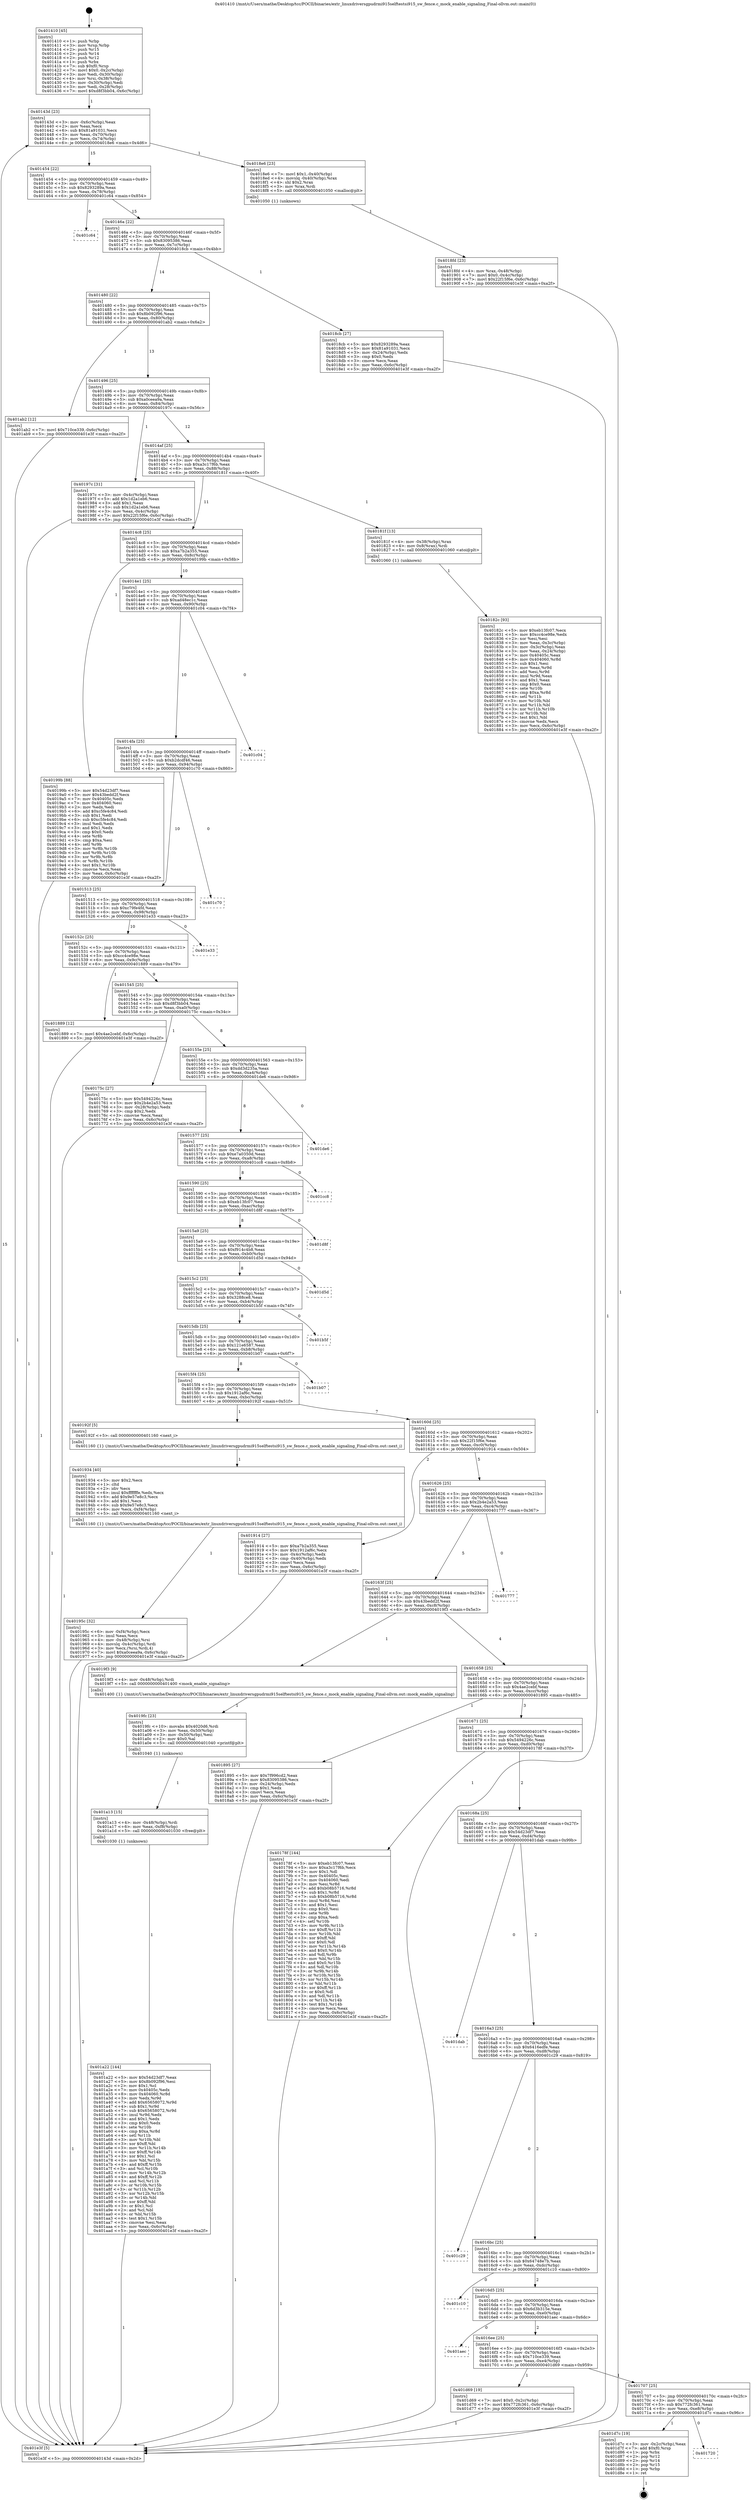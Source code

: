 digraph "0x401410" {
  label = "0x401410 (/mnt/c/Users/mathe/Desktop/tcc/POCII/binaries/extr_linuxdriversgpudrmi915selftestsi915_sw_fence.c_mock_enable_signaling_Final-ollvm.out::main(0))"
  labelloc = "t"
  node[shape=record]

  Entry [label="",width=0.3,height=0.3,shape=circle,fillcolor=black,style=filled]
  "0x40143d" [label="{
     0x40143d [23]\l
     | [instrs]\l
     &nbsp;&nbsp;0x40143d \<+3\>: mov -0x6c(%rbp),%eax\l
     &nbsp;&nbsp;0x401440 \<+2\>: mov %eax,%ecx\l
     &nbsp;&nbsp;0x401442 \<+6\>: sub $0x81a91031,%ecx\l
     &nbsp;&nbsp;0x401448 \<+3\>: mov %eax,-0x70(%rbp)\l
     &nbsp;&nbsp;0x40144b \<+3\>: mov %ecx,-0x74(%rbp)\l
     &nbsp;&nbsp;0x40144e \<+6\>: je 00000000004018e6 \<main+0x4d6\>\l
  }"]
  "0x4018e6" [label="{
     0x4018e6 [23]\l
     | [instrs]\l
     &nbsp;&nbsp;0x4018e6 \<+7\>: movl $0x1,-0x40(%rbp)\l
     &nbsp;&nbsp;0x4018ed \<+4\>: movslq -0x40(%rbp),%rax\l
     &nbsp;&nbsp;0x4018f1 \<+4\>: shl $0x2,%rax\l
     &nbsp;&nbsp;0x4018f5 \<+3\>: mov %rax,%rdi\l
     &nbsp;&nbsp;0x4018f8 \<+5\>: call 0000000000401050 \<malloc@plt\>\l
     | [calls]\l
     &nbsp;&nbsp;0x401050 \{1\} (unknown)\l
  }"]
  "0x401454" [label="{
     0x401454 [22]\l
     | [instrs]\l
     &nbsp;&nbsp;0x401454 \<+5\>: jmp 0000000000401459 \<main+0x49\>\l
     &nbsp;&nbsp;0x401459 \<+3\>: mov -0x70(%rbp),%eax\l
     &nbsp;&nbsp;0x40145c \<+5\>: sub $0x8293289a,%eax\l
     &nbsp;&nbsp;0x401461 \<+3\>: mov %eax,-0x78(%rbp)\l
     &nbsp;&nbsp;0x401464 \<+6\>: je 0000000000401c64 \<main+0x854\>\l
  }"]
  Exit [label="",width=0.3,height=0.3,shape=circle,fillcolor=black,style=filled,peripheries=2]
  "0x401c64" [label="{
     0x401c64\l
  }", style=dashed]
  "0x40146a" [label="{
     0x40146a [22]\l
     | [instrs]\l
     &nbsp;&nbsp;0x40146a \<+5\>: jmp 000000000040146f \<main+0x5f\>\l
     &nbsp;&nbsp;0x40146f \<+3\>: mov -0x70(%rbp),%eax\l
     &nbsp;&nbsp;0x401472 \<+5\>: sub $0x83095386,%eax\l
     &nbsp;&nbsp;0x401477 \<+3\>: mov %eax,-0x7c(%rbp)\l
     &nbsp;&nbsp;0x40147a \<+6\>: je 00000000004018cb \<main+0x4bb\>\l
  }"]
  "0x401720" [label="{
     0x401720\l
  }", style=dashed]
  "0x4018cb" [label="{
     0x4018cb [27]\l
     | [instrs]\l
     &nbsp;&nbsp;0x4018cb \<+5\>: mov $0x8293289a,%eax\l
     &nbsp;&nbsp;0x4018d0 \<+5\>: mov $0x81a91031,%ecx\l
     &nbsp;&nbsp;0x4018d5 \<+3\>: mov -0x24(%rbp),%edx\l
     &nbsp;&nbsp;0x4018d8 \<+3\>: cmp $0x0,%edx\l
     &nbsp;&nbsp;0x4018db \<+3\>: cmove %ecx,%eax\l
     &nbsp;&nbsp;0x4018de \<+3\>: mov %eax,-0x6c(%rbp)\l
     &nbsp;&nbsp;0x4018e1 \<+5\>: jmp 0000000000401e3f \<main+0xa2f\>\l
  }"]
  "0x401480" [label="{
     0x401480 [22]\l
     | [instrs]\l
     &nbsp;&nbsp;0x401480 \<+5\>: jmp 0000000000401485 \<main+0x75\>\l
     &nbsp;&nbsp;0x401485 \<+3\>: mov -0x70(%rbp),%eax\l
     &nbsp;&nbsp;0x401488 \<+5\>: sub $0x8b092f96,%eax\l
     &nbsp;&nbsp;0x40148d \<+3\>: mov %eax,-0x80(%rbp)\l
     &nbsp;&nbsp;0x401490 \<+6\>: je 0000000000401ab2 \<main+0x6a2\>\l
  }"]
  "0x401d7c" [label="{
     0x401d7c [19]\l
     | [instrs]\l
     &nbsp;&nbsp;0x401d7c \<+3\>: mov -0x2c(%rbp),%eax\l
     &nbsp;&nbsp;0x401d7f \<+7\>: add $0xf0,%rsp\l
     &nbsp;&nbsp;0x401d86 \<+1\>: pop %rbx\l
     &nbsp;&nbsp;0x401d87 \<+2\>: pop %r12\l
     &nbsp;&nbsp;0x401d89 \<+2\>: pop %r14\l
     &nbsp;&nbsp;0x401d8b \<+2\>: pop %r15\l
     &nbsp;&nbsp;0x401d8d \<+1\>: pop %rbp\l
     &nbsp;&nbsp;0x401d8e \<+1\>: ret\l
  }"]
  "0x401ab2" [label="{
     0x401ab2 [12]\l
     | [instrs]\l
     &nbsp;&nbsp;0x401ab2 \<+7\>: movl $0x710ce339,-0x6c(%rbp)\l
     &nbsp;&nbsp;0x401ab9 \<+5\>: jmp 0000000000401e3f \<main+0xa2f\>\l
  }"]
  "0x401496" [label="{
     0x401496 [25]\l
     | [instrs]\l
     &nbsp;&nbsp;0x401496 \<+5\>: jmp 000000000040149b \<main+0x8b\>\l
     &nbsp;&nbsp;0x40149b \<+3\>: mov -0x70(%rbp),%eax\l
     &nbsp;&nbsp;0x40149e \<+5\>: sub $0xa0ceea9a,%eax\l
     &nbsp;&nbsp;0x4014a3 \<+6\>: mov %eax,-0x84(%rbp)\l
     &nbsp;&nbsp;0x4014a9 \<+6\>: je 000000000040197c \<main+0x56c\>\l
  }"]
  "0x401707" [label="{
     0x401707 [25]\l
     | [instrs]\l
     &nbsp;&nbsp;0x401707 \<+5\>: jmp 000000000040170c \<main+0x2fc\>\l
     &nbsp;&nbsp;0x40170c \<+3\>: mov -0x70(%rbp),%eax\l
     &nbsp;&nbsp;0x40170f \<+5\>: sub $0x772fc361,%eax\l
     &nbsp;&nbsp;0x401714 \<+6\>: mov %eax,-0xe8(%rbp)\l
     &nbsp;&nbsp;0x40171a \<+6\>: je 0000000000401d7c \<main+0x96c\>\l
  }"]
  "0x40197c" [label="{
     0x40197c [31]\l
     | [instrs]\l
     &nbsp;&nbsp;0x40197c \<+3\>: mov -0x4c(%rbp),%eax\l
     &nbsp;&nbsp;0x40197f \<+5\>: add $0x1d2a1eb6,%eax\l
     &nbsp;&nbsp;0x401984 \<+3\>: add $0x1,%eax\l
     &nbsp;&nbsp;0x401987 \<+5\>: sub $0x1d2a1eb6,%eax\l
     &nbsp;&nbsp;0x40198c \<+3\>: mov %eax,-0x4c(%rbp)\l
     &nbsp;&nbsp;0x40198f \<+7\>: movl $0x22f15f6e,-0x6c(%rbp)\l
     &nbsp;&nbsp;0x401996 \<+5\>: jmp 0000000000401e3f \<main+0xa2f\>\l
  }"]
  "0x4014af" [label="{
     0x4014af [25]\l
     | [instrs]\l
     &nbsp;&nbsp;0x4014af \<+5\>: jmp 00000000004014b4 \<main+0xa4\>\l
     &nbsp;&nbsp;0x4014b4 \<+3\>: mov -0x70(%rbp),%eax\l
     &nbsp;&nbsp;0x4014b7 \<+5\>: sub $0xa3c17f6b,%eax\l
     &nbsp;&nbsp;0x4014bc \<+6\>: mov %eax,-0x88(%rbp)\l
     &nbsp;&nbsp;0x4014c2 \<+6\>: je 000000000040181f \<main+0x40f\>\l
  }"]
  "0x401d69" [label="{
     0x401d69 [19]\l
     | [instrs]\l
     &nbsp;&nbsp;0x401d69 \<+7\>: movl $0x0,-0x2c(%rbp)\l
     &nbsp;&nbsp;0x401d70 \<+7\>: movl $0x772fc361,-0x6c(%rbp)\l
     &nbsp;&nbsp;0x401d77 \<+5\>: jmp 0000000000401e3f \<main+0xa2f\>\l
  }"]
  "0x40181f" [label="{
     0x40181f [13]\l
     | [instrs]\l
     &nbsp;&nbsp;0x40181f \<+4\>: mov -0x38(%rbp),%rax\l
     &nbsp;&nbsp;0x401823 \<+4\>: mov 0x8(%rax),%rdi\l
     &nbsp;&nbsp;0x401827 \<+5\>: call 0000000000401060 \<atoi@plt\>\l
     | [calls]\l
     &nbsp;&nbsp;0x401060 \{1\} (unknown)\l
  }"]
  "0x4014c8" [label="{
     0x4014c8 [25]\l
     | [instrs]\l
     &nbsp;&nbsp;0x4014c8 \<+5\>: jmp 00000000004014cd \<main+0xbd\>\l
     &nbsp;&nbsp;0x4014cd \<+3\>: mov -0x70(%rbp),%eax\l
     &nbsp;&nbsp;0x4014d0 \<+5\>: sub $0xa7b2a355,%eax\l
     &nbsp;&nbsp;0x4014d5 \<+6\>: mov %eax,-0x8c(%rbp)\l
     &nbsp;&nbsp;0x4014db \<+6\>: je 000000000040199b \<main+0x58b\>\l
  }"]
  "0x4016ee" [label="{
     0x4016ee [25]\l
     | [instrs]\l
     &nbsp;&nbsp;0x4016ee \<+5\>: jmp 00000000004016f3 \<main+0x2e3\>\l
     &nbsp;&nbsp;0x4016f3 \<+3\>: mov -0x70(%rbp),%eax\l
     &nbsp;&nbsp;0x4016f6 \<+5\>: sub $0x710ce339,%eax\l
     &nbsp;&nbsp;0x4016fb \<+6\>: mov %eax,-0xe4(%rbp)\l
     &nbsp;&nbsp;0x401701 \<+6\>: je 0000000000401d69 \<main+0x959\>\l
  }"]
  "0x40199b" [label="{
     0x40199b [88]\l
     | [instrs]\l
     &nbsp;&nbsp;0x40199b \<+5\>: mov $0x54d23df7,%eax\l
     &nbsp;&nbsp;0x4019a0 \<+5\>: mov $0x43bedd2f,%ecx\l
     &nbsp;&nbsp;0x4019a5 \<+7\>: mov 0x40405c,%edx\l
     &nbsp;&nbsp;0x4019ac \<+7\>: mov 0x404060,%esi\l
     &nbsp;&nbsp;0x4019b3 \<+2\>: mov %edx,%edi\l
     &nbsp;&nbsp;0x4019b5 \<+6\>: add $0xc5fe4c84,%edi\l
     &nbsp;&nbsp;0x4019bb \<+3\>: sub $0x1,%edi\l
     &nbsp;&nbsp;0x4019be \<+6\>: sub $0xc5fe4c84,%edi\l
     &nbsp;&nbsp;0x4019c4 \<+3\>: imul %edi,%edx\l
     &nbsp;&nbsp;0x4019c7 \<+3\>: and $0x1,%edx\l
     &nbsp;&nbsp;0x4019ca \<+3\>: cmp $0x0,%edx\l
     &nbsp;&nbsp;0x4019cd \<+4\>: sete %r8b\l
     &nbsp;&nbsp;0x4019d1 \<+3\>: cmp $0xa,%esi\l
     &nbsp;&nbsp;0x4019d4 \<+4\>: setl %r9b\l
     &nbsp;&nbsp;0x4019d8 \<+3\>: mov %r8b,%r10b\l
     &nbsp;&nbsp;0x4019db \<+3\>: and %r9b,%r10b\l
     &nbsp;&nbsp;0x4019de \<+3\>: xor %r9b,%r8b\l
     &nbsp;&nbsp;0x4019e1 \<+3\>: or %r8b,%r10b\l
     &nbsp;&nbsp;0x4019e4 \<+4\>: test $0x1,%r10b\l
     &nbsp;&nbsp;0x4019e8 \<+3\>: cmovne %ecx,%eax\l
     &nbsp;&nbsp;0x4019eb \<+3\>: mov %eax,-0x6c(%rbp)\l
     &nbsp;&nbsp;0x4019ee \<+5\>: jmp 0000000000401e3f \<main+0xa2f\>\l
  }"]
  "0x4014e1" [label="{
     0x4014e1 [25]\l
     | [instrs]\l
     &nbsp;&nbsp;0x4014e1 \<+5\>: jmp 00000000004014e6 \<main+0xd6\>\l
     &nbsp;&nbsp;0x4014e6 \<+3\>: mov -0x70(%rbp),%eax\l
     &nbsp;&nbsp;0x4014e9 \<+5\>: sub $0xad48ec1c,%eax\l
     &nbsp;&nbsp;0x4014ee \<+6\>: mov %eax,-0x90(%rbp)\l
     &nbsp;&nbsp;0x4014f4 \<+6\>: je 0000000000401c04 \<main+0x7f4\>\l
  }"]
  "0x401aec" [label="{
     0x401aec\l
  }", style=dashed]
  "0x401c04" [label="{
     0x401c04\l
  }", style=dashed]
  "0x4014fa" [label="{
     0x4014fa [25]\l
     | [instrs]\l
     &nbsp;&nbsp;0x4014fa \<+5\>: jmp 00000000004014ff \<main+0xef\>\l
     &nbsp;&nbsp;0x4014ff \<+3\>: mov -0x70(%rbp),%eax\l
     &nbsp;&nbsp;0x401502 \<+5\>: sub $0xb2dcdf46,%eax\l
     &nbsp;&nbsp;0x401507 \<+6\>: mov %eax,-0x94(%rbp)\l
     &nbsp;&nbsp;0x40150d \<+6\>: je 0000000000401c70 \<main+0x860\>\l
  }"]
  "0x4016d5" [label="{
     0x4016d5 [25]\l
     | [instrs]\l
     &nbsp;&nbsp;0x4016d5 \<+5\>: jmp 00000000004016da \<main+0x2ca\>\l
     &nbsp;&nbsp;0x4016da \<+3\>: mov -0x70(%rbp),%eax\l
     &nbsp;&nbsp;0x4016dd \<+5\>: sub $0x6d3b315e,%eax\l
     &nbsp;&nbsp;0x4016e2 \<+6\>: mov %eax,-0xe0(%rbp)\l
     &nbsp;&nbsp;0x4016e8 \<+6\>: je 0000000000401aec \<main+0x6dc\>\l
  }"]
  "0x401c70" [label="{
     0x401c70\l
  }", style=dashed]
  "0x401513" [label="{
     0x401513 [25]\l
     | [instrs]\l
     &nbsp;&nbsp;0x401513 \<+5\>: jmp 0000000000401518 \<main+0x108\>\l
     &nbsp;&nbsp;0x401518 \<+3\>: mov -0x70(%rbp),%eax\l
     &nbsp;&nbsp;0x40151b \<+5\>: sub $0xc79fe4fd,%eax\l
     &nbsp;&nbsp;0x401520 \<+6\>: mov %eax,-0x98(%rbp)\l
     &nbsp;&nbsp;0x401526 \<+6\>: je 0000000000401e33 \<main+0xa23\>\l
  }"]
  "0x401c10" [label="{
     0x401c10\l
  }", style=dashed]
  "0x401e33" [label="{
     0x401e33\l
  }", style=dashed]
  "0x40152c" [label="{
     0x40152c [25]\l
     | [instrs]\l
     &nbsp;&nbsp;0x40152c \<+5\>: jmp 0000000000401531 \<main+0x121\>\l
     &nbsp;&nbsp;0x401531 \<+3\>: mov -0x70(%rbp),%eax\l
     &nbsp;&nbsp;0x401534 \<+5\>: sub $0xcc4ce98e,%eax\l
     &nbsp;&nbsp;0x401539 \<+6\>: mov %eax,-0x9c(%rbp)\l
     &nbsp;&nbsp;0x40153f \<+6\>: je 0000000000401889 \<main+0x479\>\l
  }"]
  "0x4016bc" [label="{
     0x4016bc [25]\l
     | [instrs]\l
     &nbsp;&nbsp;0x4016bc \<+5\>: jmp 00000000004016c1 \<main+0x2b1\>\l
     &nbsp;&nbsp;0x4016c1 \<+3\>: mov -0x70(%rbp),%eax\l
     &nbsp;&nbsp;0x4016c4 \<+5\>: sub $0x64748e7b,%eax\l
     &nbsp;&nbsp;0x4016c9 \<+6\>: mov %eax,-0xdc(%rbp)\l
     &nbsp;&nbsp;0x4016cf \<+6\>: je 0000000000401c10 \<main+0x800\>\l
  }"]
  "0x401889" [label="{
     0x401889 [12]\l
     | [instrs]\l
     &nbsp;&nbsp;0x401889 \<+7\>: movl $0x4ae2cebf,-0x6c(%rbp)\l
     &nbsp;&nbsp;0x401890 \<+5\>: jmp 0000000000401e3f \<main+0xa2f\>\l
  }"]
  "0x401545" [label="{
     0x401545 [25]\l
     | [instrs]\l
     &nbsp;&nbsp;0x401545 \<+5\>: jmp 000000000040154a \<main+0x13a\>\l
     &nbsp;&nbsp;0x40154a \<+3\>: mov -0x70(%rbp),%eax\l
     &nbsp;&nbsp;0x40154d \<+5\>: sub $0xd8f3bb04,%eax\l
     &nbsp;&nbsp;0x401552 \<+6\>: mov %eax,-0xa0(%rbp)\l
     &nbsp;&nbsp;0x401558 \<+6\>: je 000000000040175c \<main+0x34c\>\l
  }"]
  "0x401c29" [label="{
     0x401c29\l
  }", style=dashed]
  "0x40175c" [label="{
     0x40175c [27]\l
     | [instrs]\l
     &nbsp;&nbsp;0x40175c \<+5\>: mov $0x5494226c,%eax\l
     &nbsp;&nbsp;0x401761 \<+5\>: mov $0x2b4e2a53,%ecx\l
     &nbsp;&nbsp;0x401766 \<+3\>: mov -0x28(%rbp),%edx\l
     &nbsp;&nbsp;0x401769 \<+3\>: cmp $0x2,%edx\l
     &nbsp;&nbsp;0x40176c \<+3\>: cmovne %ecx,%eax\l
     &nbsp;&nbsp;0x40176f \<+3\>: mov %eax,-0x6c(%rbp)\l
     &nbsp;&nbsp;0x401772 \<+5\>: jmp 0000000000401e3f \<main+0xa2f\>\l
  }"]
  "0x40155e" [label="{
     0x40155e [25]\l
     | [instrs]\l
     &nbsp;&nbsp;0x40155e \<+5\>: jmp 0000000000401563 \<main+0x153\>\l
     &nbsp;&nbsp;0x401563 \<+3\>: mov -0x70(%rbp),%eax\l
     &nbsp;&nbsp;0x401566 \<+5\>: sub $0xdd3d235a,%eax\l
     &nbsp;&nbsp;0x40156b \<+6\>: mov %eax,-0xa4(%rbp)\l
     &nbsp;&nbsp;0x401571 \<+6\>: je 0000000000401de6 \<main+0x9d6\>\l
  }"]
  "0x401e3f" [label="{
     0x401e3f [5]\l
     | [instrs]\l
     &nbsp;&nbsp;0x401e3f \<+5\>: jmp 000000000040143d \<main+0x2d\>\l
  }"]
  "0x401410" [label="{
     0x401410 [45]\l
     | [instrs]\l
     &nbsp;&nbsp;0x401410 \<+1\>: push %rbp\l
     &nbsp;&nbsp;0x401411 \<+3\>: mov %rsp,%rbp\l
     &nbsp;&nbsp;0x401414 \<+2\>: push %r15\l
     &nbsp;&nbsp;0x401416 \<+2\>: push %r14\l
     &nbsp;&nbsp;0x401418 \<+2\>: push %r12\l
     &nbsp;&nbsp;0x40141a \<+1\>: push %rbx\l
     &nbsp;&nbsp;0x40141b \<+7\>: sub $0xf0,%rsp\l
     &nbsp;&nbsp;0x401422 \<+7\>: movl $0x0,-0x2c(%rbp)\l
     &nbsp;&nbsp;0x401429 \<+3\>: mov %edi,-0x30(%rbp)\l
     &nbsp;&nbsp;0x40142c \<+4\>: mov %rsi,-0x38(%rbp)\l
     &nbsp;&nbsp;0x401430 \<+3\>: mov -0x30(%rbp),%edi\l
     &nbsp;&nbsp;0x401433 \<+3\>: mov %edi,-0x28(%rbp)\l
     &nbsp;&nbsp;0x401436 \<+7\>: movl $0xd8f3bb04,-0x6c(%rbp)\l
  }"]
  "0x4016a3" [label="{
     0x4016a3 [25]\l
     | [instrs]\l
     &nbsp;&nbsp;0x4016a3 \<+5\>: jmp 00000000004016a8 \<main+0x298\>\l
     &nbsp;&nbsp;0x4016a8 \<+3\>: mov -0x70(%rbp),%eax\l
     &nbsp;&nbsp;0x4016ab \<+5\>: sub $0x6416edfe,%eax\l
     &nbsp;&nbsp;0x4016b0 \<+6\>: mov %eax,-0xd8(%rbp)\l
     &nbsp;&nbsp;0x4016b6 \<+6\>: je 0000000000401c29 \<main+0x819\>\l
  }"]
  "0x401de6" [label="{
     0x401de6\l
  }", style=dashed]
  "0x401577" [label="{
     0x401577 [25]\l
     | [instrs]\l
     &nbsp;&nbsp;0x401577 \<+5\>: jmp 000000000040157c \<main+0x16c\>\l
     &nbsp;&nbsp;0x40157c \<+3\>: mov -0x70(%rbp),%eax\l
     &nbsp;&nbsp;0x40157f \<+5\>: sub $0xe7a0350d,%eax\l
     &nbsp;&nbsp;0x401584 \<+6\>: mov %eax,-0xa8(%rbp)\l
     &nbsp;&nbsp;0x40158a \<+6\>: je 0000000000401cc8 \<main+0x8b8\>\l
  }"]
  "0x401dab" [label="{
     0x401dab\l
  }", style=dashed]
  "0x401cc8" [label="{
     0x401cc8\l
  }", style=dashed]
  "0x401590" [label="{
     0x401590 [25]\l
     | [instrs]\l
     &nbsp;&nbsp;0x401590 \<+5\>: jmp 0000000000401595 \<main+0x185\>\l
     &nbsp;&nbsp;0x401595 \<+3\>: mov -0x70(%rbp),%eax\l
     &nbsp;&nbsp;0x401598 \<+5\>: sub $0xeb13fc07,%eax\l
     &nbsp;&nbsp;0x40159d \<+6\>: mov %eax,-0xac(%rbp)\l
     &nbsp;&nbsp;0x4015a3 \<+6\>: je 0000000000401d8f \<main+0x97f\>\l
  }"]
  "0x401a22" [label="{
     0x401a22 [144]\l
     | [instrs]\l
     &nbsp;&nbsp;0x401a22 \<+5\>: mov $0x54d23df7,%eax\l
     &nbsp;&nbsp;0x401a27 \<+5\>: mov $0x8b092f96,%esi\l
     &nbsp;&nbsp;0x401a2c \<+2\>: mov $0x1,%cl\l
     &nbsp;&nbsp;0x401a2e \<+7\>: mov 0x40405c,%edx\l
     &nbsp;&nbsp;0x401a35 \<+8\>: mov 0x404060,%r8d\l
     &nbsp;&nbsp;0x401a3d \<+3\>: mov %edx,%r9d\l
     &nbsp;&nbsp;0x401a40 \<+7\>: add $0x65658072,%r9d\l
     &nbsp;&nbsp;0x401a47 \<+4\>: sub $0x1,%r9d\l
     &nbsp;&nbsp;0x401a4b \<+7\>: sub $0x65658072,%r9d\l
     &nbsp;&nbsp;0x401a52 \<+4\>: imul %r9d,%edx\l
     &nbsp;&nbsp;0x401a56 \<+3\>: and $0x1,%edx\l
     &nbsp;&nbsp;0x401a59 \<+3\>: cmp $0x0,%edx\l
     &nbsp;&nbsp;0x401a5c \<+4\>: sete %r10b\l
     &nbsp;&nbsp;0x401a60 \<+4\>: cmp $0xa,%r8d\l
     &nbsp;&nbsp;0x401a64 \<+4\>: setl %r11b\l
     &nbsp;&nbsp;0x401a68 \<+3\>: mov %r10b,%bl\l
     &nbsp;&nbsp;0x401a6b \<+3\>: xor $0xff,%bl\l
     &nbsp;&nbsp;0x401a6e \<+3\>: mov %r11b,%r14b\l
     &nbsp;&nbsp;0x401a71 \<+4\>: xor $0xff,%r14b\l
     &nbsp;&nbsp;0x401a75 \<+3\>: xor $0x1,%cl\l
     &nbsp;&nbsp;0x401a78 \<+3\>: mov %bl,%r15b\l
     &nbsp;&nbsp;0x401a7b \<+4\>: and $0xff,%r15b\l
     &nbsp;&nbsp;0x401a7f \<+3\>: and %cl,%r10b\l
     &nbsp;&nbsp;0x401a82 \<+3\>: mov %r14b,%r12b\l
     &nbsp;&nbsp;0x401a85 \<+4\>: and $0xff,%r12b\l
     &nbsp;&nbsp;0x401a89 \<+3\>: and %cl,%r11b\l
     &nbsp;&nbsp;0x401a8c \<+3\>: or %r10b,%r15b\l
     &nbsp;&nbsp;0x401a8f \<+3\>: or %r11b,%r12b\l
     &nbsp;&nbsp;0x401a92 \<+3\>: xor %r12b,%r15b\l
     &nbsp;&nbsp;0x401a95 \<+3\>: or %r14b,%bl\l
     &nbsp;&nbsp;0x401a98 \<+3\>: xor $0xff,%bl\l
     &nbsp;&nbsp;0x401a9b \<+3\>: or $0x1,%cl\l
     &nbsp;&nbsp;0x401a9e \<+2\>: and %cl,%bl\l
     &nbsp;&nbsp;0x401aa0 \<+3\>: or %bl,%r15b\l
     &nbsp;&nbsp;0x401aa3 \<+4\>: test $0x1,%r15b\l
     &nbsp;&nbsp;0x401aa7 \<+3\>: cmovne %esi,%eax\l
     &nbsp;&nbsp;0x401aaa \<+3\>: mov %eax,-0x6c(%rbp)\l
     &nbsp;&nbsp;0x401aad \<+5\>: jmp 0000000000401e3f \<main+0xa2f\>\l
  }"]
  "0x401d8f" [label="{
     0x401d8f\l
  }", style=dashed]
  "0x4015a9" [label="{
     0x4015a9 [25]\l
     | [instrs]\l
     &nbsp;&nbsp;0x4015a9 \<+5\>: jmp 00000000004015ae \<main+0x19e\>\l
     &nbsp;&nbsp;0x4015ae \<+3\>: mov -0x70(%rbp),%eax\l
     &nbsp;&nbsp;0x4015b1 \<+5\>: sub $0xf914c4b8,%eax\l
     &nbsp;&nbsp;0x4015b6 \<+6\>: mov %eax,-0xb0(%rbp)\l
     &nbsp;&nbsp;0x4015bc \<+6\>: je 0000000000401d5d \<main+0x94d\>\l
  }"]
  "0x401a13" [label="{
     0x401a13 [15]\l
     | [instrs]\l
     &nbsp;&nbsp;0x401a13 \<+4\>: mov -0x48(%rbp),%rdi\l
     &nbsp;&nbsp;0x401a17 \<+6\>: mov %eax,-0xf8(%rbp)\l
     &nbsp;&nbsp;0x401a1d \<+5\>: call 0000000000401030 \<free@plt\>\l
     | [calls]\l
     &nbsp;&nbsp;0x401030 \{1\} (unknown)\l
  }"]
  "0x401d5d" [label="{
     0x401d5d\l
  }", style=dashed]
  "0x4015c2" [label="{
     0x4015c2 [25]\l
     | [instrs]\l
     &nbsp;&nbsp;0x4015c2 \<+5\>: jmp 00000000004015c7 \<main+0x1b7\>\l
     &nbsp;&nbsp;0x4015c7 \<+3\>: mov -0x70(%rbp),%eax\l
     &nbsp;&nbsp;0x4015ca \<+5\>: sub $0x3288ce8,%eax\l
     &nbsp;&nbsp;0x4015cf \<+6\>: mov %eax,-0xb4(%rbp)\l
     &nbsp;&nbsp;0x4015d5 \<+6\>: je 0000000000401b5f \<main+0x74f\>\l
  }"]
  "0x4019fc" [label="{
     0x4019fc [23]\l
     | [instrs]\l
     &nbsp;&nbsp;0x4019fc \<+10\>: movabs $0x4020d6,%rdi\l
     &nbsp;&nbsp;0x401a06 \<+3\>: mov %eax,-0x50(%rbp)\l
     &nbsp;&nbsp;0x401a09 \<+3\>: mov -0x50(%rbp),%esi\l
     &nbsp;&nbsp;0x401a0c \<+2\>: mov $0x0,%al\l
     &nbsp;&nbsp;0x401a0e \<+5\>: call 0000000000401040 \<printf@plt\>\l
     | [calls]\l
     &nbsp;&nbsp;0x401040 \{1\} (unknown)\l
  }"]
  "0x401b5f" [label="{
     0x401b5f\l
  }", style=dashed]
  "0x4015db" [label="{
     0x4015db [25]\l
     | [instrs]\l
     &nbsp;&nbsp;0x4015db \<+5\>: jmp 00000000004015e0 \<main+0x1d0\>\l
     &nbsp;&nbsp;0x4015e0 \<+3\>: mov -0x70(%rbp),%eax\l
     &nbsp;&nbsp;0x4015e3 \<+5\>: sub $0x121e6587,%eax\l
     &nbsp;&nbsp;0x4015e8 \<+6\>: mov %eax,-0xb8(%rbp)\l
     &nbsp;&nbsp;0x4015ee \<+6\>: je 0000000000401b07 \<main+0x6f7\>\l
  }"]
  "0x40195c" [label="{
     0x40195c [32]\l
     | [instrs]\l
     &nbsp;&nbsp;0x40195c \<+6\>: mov -0xf4(%rbp),%ecx\l
     &nbsp;&nbsp;0x401962 \<+3\>: imul %eax,%ecx\l
     &nbsp;&nbsp;0x401965 \<+4\>: mov -0x48(%rbp),%rsi\l
     &nbsp;&nbsp;0x401969 \<+4\>: movslq -0x4c(%rbp),%rdi\l
     &nbsp;&nbsp;0x40196d \<+3\>: mov %ecx,(%rsi,%rdi,4)\l
     &nbsp;&nbsp;0x401970 \<+7\>: movl $0xa0ceea9a,-0x6c(%rbp)\l
     &nbsp;&nbsp;0x401977 \<+5\>: jmp 0000000000401e3f \<main+0xa2f\>\l
  }"]
  "0x401b07" [label="{
     0x401b07\l
  }", style=dashed]
  "0x4015f4" [label="{
     0x4015f4 [25]\l
     | [instrs]\l
     &nbsp;&nbsp;0x4015f4 \<+5\>: jmp 00000000004015f9 \<main+0x1e9\>\l
     &nbsp;&nbsp;0x4015f9 \<+3\>: mov -0x70(%rbp),%eax\l
     &nbsp;&nbsp;0x4015fc \<+5\>: sub $0x1912af6c,%eax\l
     &nbsp;&nbsp;0x401601 \<+6\>: mov %eax,-0xbc(%rbp)\l
     &nbsp;&nbsp;0x401607 \<+6\>: je 000000000040192f \<main+0x51f\>\l
  }"]
  "0x401934" [label="{
     0x401934 [40]\l
     | [instrs]\l
     &nbsp;&nbsp;0x401934 \<+5\>: mov $0x2,%ecx\l
     &nbsp;&nbsp;0x401939 \<+1\>: cltd\l
     &nbsp;&nbsp;0x40193a \<+2\>: idiv %ecx\l
     &nbsp;&nbsp;0x40193c \<+6\>: imul $0xfffffffe,%edx,%ecx\l
     &nbsp;&nbsp;0x401942 \<+6\>: add $0x9e57e8c3,%ecx\l
     &nbsp;&nbsp;0x401948 \<+3\>: add $0x1,%ecx\l
     &nbsp;&nbsp;0x40194b \<+6\>: sub $0x9e57e8c3,%ecx\l
     &nbsp;&nbsp;0x401951 \<+6\>: mov %ecx,-0xf4(%rbp)\l
     &nbsp;&nbsp;0x401957 \<+5\>: call 0000000000401160 \<next_i\>\l
     | [calls]\l
     &nbsp;&nbsp;0x401160 \{1\} (/mnt/c/Users/mathe/Desktop/tcc/POCII/binaries/extr_linuxdriversgpudrmi915selftestsi915_sw_fence.c_mock_enable_signaling_Final-ollvm.out::next_i)\l
  }"]
  "0x40192f" [label="{
     0x40192f [5]\l
     | [instrs]\l
     &nbsp;&nbsp;0x40192f \<+5\>: call 0000000000401160 \<next_i\>\l
     | [calls]\l
     &nbsp;&nbsp;0x401160 \{1\} (/mnt/c/Users/mathe/Desktop/tcc/POCII/binaries/extr_linuxdriversgpudrmi915selftestsi915_sw_fence.c_mock_enable_signaling_Final-ollvm.out::next_i)\l
  }"]
  "0x40160d" [label="{
     0x40160d [25]\l
     | [instrs]\l
     &nbsp;&nbsp;0x40160d \<+5\>: jmp 0000000000401612 \<main+0x202\>\l
     &nbsp;&nbsp;0x401612 \<+3\>: mov -0x70(%rbp),%eax\l
     &nbsp;&nbsp;0x401615 \<+5\>: sub $0x22f15f6e,%eax\l
     &nbsp;&nbsp;0x40161a \<+6\>: mov %eax,-0xc0(%rbp)\l
     &nbsp;&nbsp;0x401620 \<+6\>: je 0000000000401914 \<main+0x504\>\l
  }"]
  "0x4018fd" [label="{
     0x4018fd [23]\l
     | [instrs]\l
     &nbsp;&nbsp;0x4018fd \<+4\>: mov %rax,-0x48(%rbp)\l
     &nbsp;&nbsp;0x401901 \<+7\>: movl $0x0,-0x4c(%rbp)\l
     &nbsp;&nbsp;0x401908 \<+7\>: movl $0x22f15f6e,-0x6c(%rbp)\l
     &nbsp;&nbsp;0x40190f \<+5\>: jmp 0000000000401e3f \<main+0xa2f\>\l
  }"]
  "0x401914" [label="{
     0x401914 [27]\l
     | [instrs]\l
     &nbsp;&nbsp;0x401914 \<+5\>: mov $0xa7b2a355,%eax\l
     &nbsp;&nbsp;0x401919 \<+5\>: mov $0x1912af6c,%ecx\l
     &nbsp;&nbsp;0x40191e \<+3\>: mov -0x4c(%rbp),%edx\l
     &nbsp;&nbsp;0x401921 \<+3\>: cmp -0x40(%rbp),%edx\l
     &nbsp;&nbsp;0x401924 \<+3\>: cmovl %ecx,%eax\l
     &nbsp;&nbsp;0x401927 \<+3\>: mov %eax,-0x6c(%rbp)\l
     &nbsp;&nbsp;0x40192a \<+5\>: jmp 0000000000401e3f \<main+0xa2f\>\l
  }"]
  "0x401626" [label="{
     0x401626 [25]\l
     | [instrs]\l
     &nbsp;&nbsp;0x401626 \<+5\>: jmp 000000000040162b \<main+0x21b\>\l
     &nbsp;&nbsp;0x40162b \<+3\>: mov -0x70(%rbp),%eax\l
     &nbsp;&nbsp;0x40162e \<+5\>: sub $0x2b4e2a53,%eax\l
     &nbsp;&nbsp;0x401633 \<+6\>: mov %eax,-0xc4(%rbp)\l
     &nbsp;&nbsp;0x401639 \<+6\>: je 0000000000401777 \<main+0x367\>\l
  }"]
  "0x40182c" [label="{
     0x40182c [93]\l
     | [instrs]\l
     &nbsp;&nbsp;0x40182c \<+5\>: mov $0xeb13fc07,%ecx\l
     &nbsp;&nbsp;0x401831 \<+5\>: mov $0xcc4ce98e,%edx\l
     &nbsp;&nbsp;0x401836 \<+2\>: xor %esi,%esi\l
     &nbsp;&nbsp;0x401838 \<+3\>: mov %eax,-0x3c(%rbp)\l
     &nbsp;&nbsp;0x40183b \<+3\>: mov -0x3c(%rbp),%eax\l
     &nbsp;&nbsp;0x40183e \<+3\>: mov %eax,-0x24(%rbp)\l
     &nbsp;&nbsp;0x401841 \<+7\>: mov 0x40405c,%eax\l
     &nbsp;&nbsp;0x401848 \<+8\>: mov 0x404060,%r8d\l
     &nbsp;&nbsp;0x401850 \<+3\>: sub $0x1,%esi\l
     &nbsp;&nbsp;0x401853 \<+3\>: mov %eax,%r9d\l
     &nbsp;&nbsp;0x401856 \<+3\>: add %esi,%r9d\l
     &nbsp;&nbsp;0x401859 \<+4\>: imul %r9d,%eax\l
     &nbsp;&nbsp;0x40185d \<+3\>: and $0x1,%eax\l
     &nbsp;&nbsp;0x401860 \<+3\>: cmp $0x0,%eax\l
     &nbsp;&nbsp;0x401863 \<+4\>: sete %r10b\l
     &nbsp;&nbsp;0x401867 \<+4\>: cmp $0xa,%r8d\l
     &nbsp;&nbsp;0x40186b \<+4\>: setl %r11b\l
     &nbsp;&nbsp;0x40186f \<+3\>: mov %r10b,%bl\l
     &nbsp;&nbsp;0x401872 \<+3\>: and %r11b,%bl\l
     &nbsp;&nbsp;0x401875 \<+3\>: xor %r11b,%r10b\l
     &nbsp;&nbsp;0x401878 \<+3\>: or %r10b,%bl\l
     &nbsp;&nbsp;0x40187b \<+3\>: test $0x1,%bl\l
     &nbsp;&nbsp;0x40187e \<+3\>: cmovne %edx,%ecx\l
     &nbsp;&nbsp;0x401881 \<+3\>: mov %ecx,-0x6c(%rbp)\l
     &nbsp;&nbsp;0x401884 \<+5\>: jmp 0000000000401e3f \<main+0xa2f\>\l
  }"]
  "0x401777" [label="{
     0x401777\l
  }", style=dashed]
  "0x40163f" [label="{
     0x40163f [25]\l
     | [instrs]\l
     &nbsp;&nbsp;0x40163f \<+5\>: jmp 0000000000401644 \<main+0x234\>\l
     &nbsp;&nbsp;0x401644 \<+3\>: mov -0x70(%rbp),%eax\l
     &nbsp;&nbsp;0x401647 \<+5\>: sub $0x43bedd2f,%eax\l
     &nbsp;&nbsp;0x40164c \<+6\>: mov %eax,-0xc8(%rbp)\l
     &nbsp;&nbsp;0x401652 \<+6\>: je 00000000004019f3 \<main+0x5e3\>\l
  }"]
  "0x40168a" [label="{
     0x40168a [25]\l
     | [instrs]\l
     &nbsp;&nbsp;0x40168a \<+5\>: jmp 000000000040168f \<main+0x27f\>\l
     &nbsp;&nbsp;0x40168f \<+3\>: mov -0x70(%rbp),%eax\l
     &nbsp;&nbsp;0x401692 \<+5\>: sub $0x54d23df7,%eax\l
     &nbsp;&nbsp;0x401697 \<+6\>: mov %eax,-0xd4(%rbp)\l
     &nbsp;&nbsp;0x40169d \<+6\>: je 0000000000401dab \<main+0x99b\>\l
  }"]
  "0x4019f3" [label="{
     0x4019f3 [9]\l
     | [instrs]\l
     &nbsp;&nbsp;0x4019f3 \<+4\>: mov -0x48(%rbp),%rdi\l
     &nbsp;&nbsp;0x4019f7 \<+5\>: call 0000000000401400 \<mock_enable_signaling\>\l
     | [calls]\l
     &nbsp;&nbsp;0x401400 \{1\} (/mnt/c/Users/mathe/Desktop/tcc/POCII/binaries/extr_linuxdriversgpudrmi915selftestsi915_sw_fence.c_mock_enable_signaling_Final-ollvm.out::mock_enable_signaling)\l
  }"]
  "0x401658" [label="{
     0x401658 [25]\l
     | [instrs]\l
     &nbsp;&nbsp;0x401658 \<+5\>: jmp 000000000040165d \<main+0x24d\>\l
     &nbsp;&nbsp;0x40165d \<+3\>: mov -0x70(%rbp),%eax\l
     &nbsp;&nbsp;0x401660 \<+5\>: sub $0x4ae2cebf,%eax\l
     &nbsp;&nbsp;0x401665 \<+6\>: mov %eax,-0xcc(%rbp)\l
     &nbsp;&nbsp;0x40166b \<+6\>: je 0000000000401895 \<main+0x485\>\l
  }"]
  "0x40178f" [label="{
     0x40178f [144]\l
     | [instrs]\l
     &nbsp;&nbsp;0x40178f \<+5\>: mov $0xeb13fc07,%eax\l
     &nbsp;&nbsp;0x401794 \<+5\>: mov $0xa3c17f6b,%ecx\l
     &nbsp;&nbsp;0x401799 \<+2\>: mov $0x1,%dl\l
     &nbsp;&nbsp;0x40179b \<+7\>: mov 0x40405c,%esi\l
     &nbsp;&nbsp;0x4017a2 \<+7\>: mov 0x404060,%edi\l
     &nbsp;&nbsp;0x4017a9 \<+3\>: mov %esi,%r8d\l
     &nbsp;&nbsp;0x4017ac \<+7\>: add $0xb08b5716,%r8d\l
     &nbsp;&nbsp;0x4017b3 \<+4\>: sub $0x1,%r8d\l
     &nbsp;&nbsp;0x4017b7 \<+7\>: sub $0xb08b5716,%r8d\l
     &nbsp;&nbsp;0x4017be \<+4\>: imul %r8d,%esi\l
     &nbsp;&nbsp;0x4017c2 \<+3\>: and $0x1,%esi\l
     &nbsp;&nbsp;0x4017c5 \<+3\>: cmp $0x0,%esi\l
     &nbsp;&nbsp;0x4017c8 \<+4\>: sete %r9b\l
     &nbsp;&nbsp;0x4017cc \<+3\>: cmp $0xa,%edi\l
     &nbsp;&nbsp;0x4017cf \<+4\>: setl %r10b\l
     &nbsp;&nbsp;0x4017d3 \<+3\>: mov %r9b,%r11b\l
     &nbsp;&nbsp;0x4017d6 \<+4\>: xor $0xff,%r11b\l
     &nbsp;&nbsp;0x4017da \<+3\>: mov %r10b,%bl\l
     &nbsp;&nbsp;0x4017dd \<+3\>: xor $0xff,%bl\l
     &nbsp;&nbsp;0x4017e0 \<+3\>: xor $0x0,%dl\l
     &nbsp;&nbsp;0x4017e3 \<+3\>: mov %r11b,%r14b\l
     &nbsp;&nbsp;0x4017e6 \<+4\>: and $0x0,%r14b\l
     &nbsp;&nbsp;0x4017ea \<+3\>: and %dl,%r9b\l
     &nbsp;&nbsp;0x4017ed \<+3\>: mov %bl,%r15b\l
     &nbsp;&nbsp;0x4017f0 \<+4\>: and $0x0,%r15b\l
     &nbsp;&nbsp;0x4017f4 \<+3\>: and %dl,%r10b\l
     &nbsp;&nbsp;0x4017f7 \<+3\>: or %r9b,%r14b\l
     &nbsp;&nbsp;0x4017fa \<+3\>: or %r10b,%r15b\l
     &nbsp;&nbsp;0x4017fd \<+3\>: xor %r15b,%r14b\l
     &nbsp;&nbsp;0x401800 \<+3\>: or %bl,%r11b\l
     &nbsp;&nbsp;0x401803 \<+4\>: xor $0xff,%r11b\l
     &nbsp;&nbsp;0x401807 \<+3\>: or $0x0,%dl\l
     &nbsp;&nbsp;0x40180a \<+3\>: and %dl,%r11b\l
     &nbsp;&nbsp;0x40180d \<+3\>: or %r11b,%r14b\l
     &nbsp;&nbsp;0x401810 \<+4\>: test $0x1,%r14b\l
     &nbsp;&nbsp;0x401814 \<+3\>: cmovne %ecx,%eax\l
     &nbsp;&nbsp;0x401817 \<+3\>: mov %eax,-0x6c(%rbp)\l
     &nbsp;&nbsp;0x40181a \<+5\>: jmp 0000000000401e3f \<main+0xa2f\>\l
  }"]
  "0x401895" [label="{
     0x401895 [27]\l
     | [instrs]\l
     &nbsp;&nbsp;0x401895 \<+5\>: mov $0x7f996cd2,%eax\l
     &nbsp;&nbsp;0x40189a \<+5\>: mov $0x83095386,%ecx\l
     &nbsp;&nbsp;0x40189f \<+3\>: mov -0x24(%rbp),%edx\l
     &nbsp;&nbsp;0x4018a2 \<+3\>: cmp $0x1,%edx\l
     &nbsp;&nbsp;0x4018a5 \<+3\>: cmovl %ecx,%eax\l
     &nbsp;&nbsp;0x4018a8 \<+3\>: mov %eax,-0x6c(%rbp)\l
     &nbsp;&nbsp;0x4018ab \<+5\>: jmp 0000000000401e3f \<main+0xa2f\>\l
  }"]
  "0x401671" [label="{
     0x401671 [25]\l
     | [instrs]\l
     &nbsp;&nbsp;0x401671 \<+5\>: jmp 0000000000401676 \<main+0x266\>\l
     &nbsp;&nbsp;0x401676 \<+3\>: mov -0x70(%rbp),%eax\l
     &nbsp;&nbsp;0x401679 \<+5\>: sub $0x5494226c,%eax\l
     &nbsp;&nbsp;0x40167e \<+6\>: mov %eax,-0xd0(%rbp)\l
     &nbsp;&nbsp;0x401684 \<+6\>: je 000000000040178f \<main+0x37f\>\l
  }"]
  Entry -> "0x401410" [label=" 1"]
  "0x40143d" -> "0x4018e6" [label=" 1"]
  "0x40143d" -> "0x401454" [label=" 15"]
  "0x401d7c" -> Exit [label=" 1"]
  "0x401454" -> "0x401c64" [label=" 0"]
  "0x401454" -> "0x40146a" [label=" 15"]
  "0x401707" -> "0x401720" [label=" 0"]
  "0x40146a" -> "0x4018cb" [label=" 1"]
  "0x40146a" -> "0x401480" [label=" 14"]
  "0x401707" -> "0x401d7c" [label=" 1"]
  "0x401480" -> "0x401ab2" [label=" 1"]
  "0x401480" -> "0x401496" [label=" 13"]
  "0x401d69" -> "0x401e3f" [label=" 1"]
  "0x401496" -> "0x40197c" [label=" 1"]
  "0x401496" -> "0x4014af" [label=" 12"]
  "0x4016ee" -> "0x401707" [label=" 1"]
  "0x4014af" -> "0x40181f" [label=" 1"]
  "0x4014af" -> "0x4014c8" [label=" 11"]
  "0x4016ee" -> "0x401d69" [label=" 1"]
  "0x4014c8" -> "0x40199b" [label=" 1"]
  "0x4014c8" -> "0x4014e1" [label=" 10"]
  "0x4016d5" -> "0x4016ee" [label=" 2"]
  "0x4014e1" -> "0x401c04" [label=" 0"]
  "0x4014e1" -> "0x4014fa" [label=" 10"]
  "0x4016d5" -> "0x401aec" [label=" 0"]
  "0x4014fa" -> "0x401c70" [label=" 0"]
  "0x4014fa" -> "0x401513" [label=" 10"]
  "0x4016bc" -> "0x4016d5" [label=" 2"]
  "0x401513" -> "0x401e33" [label=" 0"]
  "0x401513" -> "0x40152c" [label=" 10"]
  "0x4016bc" -> "0x401c10" [label=" 0"]
  "0x40152c" -> "0x401889" [label=" 1"]
  "0x40152c" -> "0x401545" [label=" 9"]
  "0x4016a3" -> "0x4016bc" [label=" 2"]
  "0x401545" -> "0x40175c" [label=" 1"]
  "0x401545" -> "0x40155e" [label=" 8"]
  "0x40175c" -> "0x401e3f" [label=" 1"]
  "0x401410" -> "0x40143d" [label=" 1"]
  "0x401e3f" -> "0x40143d" [label=" 15"]
  "0x4016a3" -> "0x401c29" [label=" 0"]
  "0x40155e" -> "0x401de6" [label=" 0"]
  "0x40155e" -> "0x401577" [label=" 8"]
  "0x40168a" -> "0x4016a3" [label=" 2"]
  "0x401577" -> "0x401cc8" [label=" 0"]
  "0x401577" -> "0x401590" [label=" 8"]
  "0x40168a" -> "0x401dab" [label=" 0"]
  "0x401590" -> "0x401d8f" [label=" 0"]
  "0x401590" -> "0x4015a9" [label=" 8"]
  "0x401ab2" -> "0x401e3f" [label=" 1"]
  "0x4015a9" -> "0x401d5d" [label=" 0"]
  "0x4015a9" -> "0x4015c2" [label=" 8"]
  "0x401a22" -> "0x401e3f" [label=" 1"]
  "0x4015c2" -> "0x401b5f" [label=" 0"]
  "0x4015c2" -> "0x4015db" [label=" 8"]
  "0x401a13" -> "0x401a22" [label=" 1"]
  "0x4015db" -> "0x401b07" [label=" 0"]
  "0x4015db" -> "0x4015f4" [label=" 8"]
  "0x4019fc" -> "0x401a13" [label=" 1"]
  "0x4015f4" -> "0x40192f" [label=" 1"]
  "0x4015f4" -> "0x40160d" [label=" 7"]
  "0x4019f3" -> "0x4019fc" [label=" 1"]
  "0x40160d" -> "0x401914" [label=" 2"]
  "0x40160d" -> "0x401626" [label=" 5"]
  "0x40199b" -> "0x401e3f" [label=" 1"]
  "0x401626" -> "0x401777" [label=" 0"]
  "0x401626" -> "0x40163f" [label=" 5"]
  "0x40197c" -> "0x401e3f" [label=" 1"]
  "0x40163f" -> "0x4019f3" [label=" 1"]
  "0x40163f" -> "0x401658" [label=" 4"]
  "0x40195c" -> "0x401e3f" [label=" 1"]
  "0x401658" -> "0x401895" [label=" 1"]
  "0x401658" -> "0x401671" [label=" 3"]
  "0x401934" -> "0x40195c" [label=" 1"]
  "0x401671" -> "0x40178f" [label=" 1"]
  "0x401671" -> "0x40168a" [label=" 2"]
  "0x40178f" -> "0x401e3f" [label=" 1"]
  "0x40181f" -> "0x40182c" [label=" 1"]
  "0x40182c" -> "0x401e3f" [label=" 1"]
  "0x401889" -> "0x401e3f" [label=" 1"]
  "0x401895" -> "0x401e3f" [label=" 1"]
  "0x4018cb" -> "0x401e3f" [label=" 1"]
  "0x4018e6" -> "0x4018fd" [label=" 1"]
  "0x4018fd" -> "0x401e3f" [label=" 1"]
  "0x401914" -> "0x401e3f" [label=" 2"]
  "0x40192f" -> "0x401934" [label=" 1"]
}
